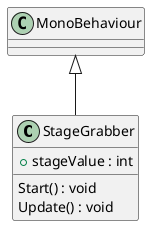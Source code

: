 @startuml
class StageGrabber {
    + stageValue : int
    Start() : void
    Update() : void
}
MonoBehaviour <|-- StageGrabber
@enduml
